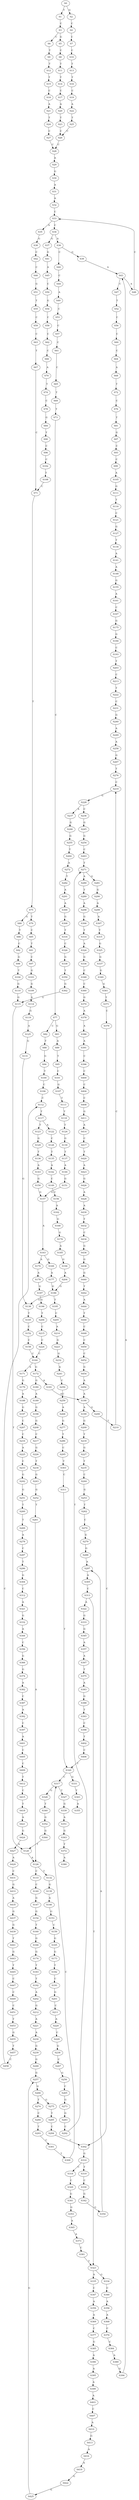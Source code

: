 strict digraph  {
	S0 -> S1 [ label = T ];
	S0 -> S2 [ label = G ];
	S1 -> S3 [ label = C ];
	S2 -> S4 [ label = C ];
	S3 -> S5 [ label = G ];
	S3 -> S6 [ label = C ];
	S4 -> S7 [ label = C ];
	S5 -> S8 [ label = C ];
	S6 -> S9 [ label = T ];
	S7 -> S10 [ label = C ];
	S8 -> S11 [ label = T ];
	S9 -> S12 [ label = T ];
	S10 -> S13 [ label = T ];
	S11 -> S14 [ label = T ];
	S12 -> S15 [ label = T ];
	S13 -> S16 [ label = T ];
	S14 -> S17 [ label = C ];
	S15 -> S18 [ label = C ];
	S16 -> S19 [ label = C ];
	S17 -> S20 [ label = A ];
	S18 -> S21 [ label = A ];
	S19 -> S22 [ label = A ];
	S20 -> S23 [ label = T ];
	S21 -> S24 [ label = T ];
	S22 -> S25 [ label = T ];
	S23 -> S26 [ label = C ];
	S24 -> S27 [ label = C ];
	S25 -> S26 [ label = C ];
	S26 -> S28 [ label = C ];
	S27 -> S28 [ label = C ];
	S28 -> S29 [ label = A ];
	S29 -> S30 [ label = G ];
	S30 -> S31 [ label = A ];
	S31 -> S32 [ label = A ];
	S32 -> S33 [ label = C ];
	S33 -> S34 [ label = C ];
	S33 -> S35 [ label = A ];
	S34 -> S36 [ label = A ];
	S34 -> S37 [ label = G ];
	S35 -> S38 [ label = G ];
	S36 -> S39 [ label = G ];
	S36 -> S40 [ label = C ];
	S37 -> S41 [ label = G ];
	S38 -> S42 [ label = C ];
	S39 -> S43 [ label = A ];
	S40 -> S44 [ label = C ];
	S41 -> S45 [ label = A ];
	S42 -> S46 [ label = C ];
	S43 -> S47 [ label = C ];
	S43 -> S48 [ label = A ];
	S44 -> S49 [ label = A ];
	S45 -> S50 [ label = C ];
	S46 -> S51 [ label = G ];
	S47 -> S52 [ label = T ];
	S48 -> S33 [ label = C ];
	S49 -> S53 [ label = C ];
	S50 -> S54 [ label = G ];
	S51 -> S55 [ label = T ];
	S52 -> S56 [ label = C ];
	S53 -> S57 [ label = C ];
	S54 -> S58 [ label = C ];
	S55 -> S59 [ label = C ];
	S56 -> S60 [ label = C ];
	S57 -> S61 [ label = C ];
	S58 -> S62 [ label = C ];
	S59 -> S63 [ label = C ];
	S60 -> S64 [ label = C ];
	S61 -> S65 [ label = C ];
	S62 -> S66 [ label = C ];
	S63 -> S67 [ label = T ];
	S64 -> S68 [ label = A ];
	S65 -> S69 [ label = T ];
	S66 -> S70 [ label = A ];
	S67 -> S71 [ label = C ];
	S68 -> S72 [ label = T ];
	S69 -> S73 [ label = T ];
	S70 -> S74 [ label = T ];
	S71 -> S75 [ label = T ];
	S72 -> S76 [ label = C ];
	S73 -> S77 [ label = C ];
	S74 -> S78 [ label = C ];
	S75 -> S79 [ label = T ];
	S75 -> S80 [ label = G ];
	S76 -> S81 [ label = T ];
	S77 -> S82 [ label = C ];
	S77 -> S83 [ label = G ];
	S78 -> S84 [ label = G ];
	S79 -> S85 [ label = C ];
	S80 -> S86 [ label = T ];
	S81 -> S87 [ label = G ];
	S82 -> S88 [ label = T ];
	S83 -> S89 [ label = A ];
	S84 -> S90 [ label = T ];
	S85 -> S91 [ label = T ];
	S86 -> S92 [ label = C ];
	S87 -> S93 [ label = C ];
	S88 -> S94 [ label = G ];
	S89 -> S95 [ label = T ];
	S90 -> S96 [ label = C ];
	S91 -> S97 [ label = C ];
	S92 -> S98 [ label = G ];
	S93 -> S99 [ label = C ];
	S94 -> S100 [ label = T ];
	S95 -> S101 [ label = C ];
	S96 -> S102 [ label = C ];
	S97 -> S103 [ label = G ];
	S98 -> S104 [ label = T ];
	S99 -> S105 [ label = A ];
	S100 -> S106 [ label = C ];
	S101 -> S107 [ label = G ];
	S102 -> S108 [ label = T ];
	S103 -> S109 [ label = G ];
	S104 -> S110 [ label = G ];
	S105 -> S111 [ label = G ];
	S106 -> S112 [ label = C ];
	S107 -> S113 [ label = T ];
	S108 -> S71 [ label = C ];
	S109 -> S114 [ label = A ];
	S110 -> S115 [ label = G ];
	S111 -> S116 [ label = T ];
	S112 -> S117 [ label = T ];
	S113 -> S118 [ label = T ];
	S114 -> S119 [ label = G ];
	S115 -> S120 [ label = T ];
	S116 -> S121 [ label = C ];
	S117 -> S122 [ label = A ];
	S117 -> S123 [ label = T ];
	S118 -> S124 [ label = T ];
	S119 -> S125 [ label = A ];
	S120 -> S126 [ label = A ];
	S121 -> S127 [ label = G ];
	S122 -> S128 [ label = C ];
	S123 -> S129 [ label = G ];
	S124 -> S130 [ label = G ];
	S125 -> S131 [ label = G ];
	S126 -> S132 [ label = T ];
	S126 -> S133 [ label = C ];
	S127 -> S134 [ label = T ];
	S128 -> S135 [ label = T ];
	S129 -> S136 [ label = T ];
	S130 -> S137 [ label = T ];
	S131 -> S138 [ label = G ];
	S132 -> S139 [ label = G ];
	S133 -> S140 [ label = C ];
	S134 -> S141 [ label = A ];
	S135 -> S142 [ label = A ];
	S136 -> S143 [ label = A ];
	S137 -> S144 [ label = A ];
	S138 -> S145 [ label = T ];
	S139 -> S146 [ label = A ];
	S140 -> S147 [ label = G ];
	S141 -> S148 [ label = A ];
	S142 -> S149 [ label = C ];
	S143 -> S150 [ label = G ];
	S144 -> S151 [ label = G ];
	S145 -> S152 [ label = C ];
	S146 -> S153 [ label = G ];
	S147 -> S154 [ label = G ];
	S148 -> S155 [ label = G ];
	S149 -> S156 [ label = C ];
	S150 -> S157 [ label = G ];
	S151 -> S157 [ label = G ];
	S152 -> S158 [ label = C ];
	S153 -> S159 [ label = C ];
	S154 -> S160 [ label = T ];
	S155 -> S161 [ label = A ];
	S156 -> S162 [ label = A ];
	S157 -> S163 [ label = A ];
	S158 -> S164 [ label = C ];
	S159 -> S165 [ label = G ];
	S160 -> S166 [ label = G ];
	S161 -> S167 [ label = C ];
	S162 -> S168 [ label = G ];
	S163 -> S169 [ label = G ];
	S163 -> S170 [ label = A ];
	S164 -> S171 [ label = A ];
	S164 -> S172 [ label = G ];
	S165 -> S173 [ label = G ];
	S166 -> S174 [ label = G ];
	S167 -> S175 [ label = G ];
	S168 -> S176 [ label = G ];
	S169 -> S177 [ label = A ];
	S170 -> S178 [ label = A ];
	S171 -> S179 [ label = G ];
	S172 -> S180 [ label = G ];
	S172 -> S181 [ label = A ];
	S173 -> S182 [ label = T ];
	S174 -> S183 [ label = T ];
	S175 -> S184 [ label = G ];
	S176 -> S185 [ label = A ];
	S177 -> S186 [ label = G ];
	S178 -> S187 [ label = G ];
	S179 -> S188 [ label = A ];
	S180 -> S189 [ label = A ];
	S181 -> S190 [ label = A ];
	S182 -> S191 [ label = C ];
	S183 -> S192 [ label = T ];
	S184 -> S193 [ label = C ];
	S185 -> S194 [ label = G ];
	S186 -> S195 [ label = T ];
	S186 -> S138 [ label = G ];
	S187 -> S196 [ label = G ];
	S188 -> S197 [ label = G ];
	S189 -> S198 [ label = G ];
	S190 -> S199 [ label = A ];
	S190 -> S200 [ label = G ];
	S191 -> S201 [ label = G ];
	S192 -> S202 [ label = A ];
	S193 -> S203 [ label = T ];
	S194 -> S204 [ label = A ];
	S195 -> S205 [ label = C ];
	S196 -> S206 [ label = T ];
	S197 -> S207 [ label = C ];
	S198 -> S208 [ label = G ];
	S199 -> S209 [ label = G ];
	S200 -> S210 [ label = T ];
	S201 -> S211 [ label = C ];
	S202 -> S212 [ label = G ];
	S203 -> S213 [ label = C ];
	S204 -> S186 [ label = G ];
	S205 -> S214 [ label = A ];
	S206 -> S215 [ label = C ];
	S207 -> S216 [ label = C ];
	S208 -> S217 [ label = C ];
	S209 -> S218 [ label = T ];
	S210 -> S219 [ label = C ];
	S211 -> S220 [ label = A ];
	S212 -> S221 [ label = A ];
	S213 -> S222 [ label = T ];
	S214 -> S223 [ label = G ];
	S215 -> S224 [ label = C ];
	S216 -> S225 [ label = A ];
	S217 -> S226 [ label = G ];
	S218 -> S227 [ label = G ];
	S219 -> S228 [ label = G ];
	S220 -> S229 [ label = C ];
	S221 -> S230 [ label = A ];
	S222 -> S231 [ label = C ];
	S223 -> S232 [ label = G ];
	S224 -> S164 [ label = C ];
	S225 -> S233 [ label = C ];
	S226 -> S234 [ label = T ];
	S227 -> S235 [ label = T ];
	S228 -> S236 [ label = C ];
	S228 -> S237 [ label = A ];
	S229 -> S238 [ label = G ];
	S230 -> S239 [ label = G ];
	S231 -> S240 [ label = G ];
	S232 -> S241 [ label = A ];
	S233 -> S242 [ label = G ];
	S234 -> S243 [ label = G ];
	S235 -> S244 [ label = C ];
	S236 -> S245 [ label = G ];
	S237 -> S246 [ label = G ];
	S238 -> S247 [ label = C ];
	S239 -> S248 [ label = G ];
	S240 -> S249 [ label = A ];
	S241 -> S250 [ label = C ];
	S242 -> S251 [ label = G ];
	S243 -> S252 [ label = G ];
	S244 -> S253 [ label = G ];
	S245 -> S254 [ label = G ];
	S246 -> S255 [ label = G ];
	S247 -> S256 [ label = G ];
	S248 -> S257 [ label = G ];
	S249 -> S258 [ label = A ];
	S250 -> S259 [ label = C ];
	S251 -> S260 [ label = T ];
	S252 -> S261 [ label = T ];
	S253 -> S262 [ label = T ];
	S254 -> S263 [ label = C ];
	S255 -> S264 [ label = T ];
	S256 -> S265 [ label = C ];
	S257 -> S266 [ label = G ];
	S258 -> S267 [ label = G ];
	S259 -> S268 [ label = A ];
	S260 -> S269 [ label = T ];
	S261 -> S126 [ label = A ];
	S262 -> S270 [ label = C ];
	S263 -> S271 [ label = T ];
	S264 -> S272 [ label = A ];
	S265 -> S273 [ label = G ];
	S266 -> S274 [ label = T ];
	S266 -> S275 [ label = G ];
	S267 -> S276 [ label = T ];
	S268 -> S277 [ label = G ];
	S269 -> S278 [ label = A ];
	S270 -> S279 [ label = G ];
	S271 -> S280 [ label = A ];
	S271 -> S281 [ label = G ];
	S272 -> S282 [ label = T ];
	S273 -> S283 [ label = G ];
	S274 -> S284 [ label = C ];
	S275 -> S285 [ label = T ];
	S276 -> S219 [ label = C ];
	S277 -> S286 [ label = T ];
	S278 -> S287 [ label = C ];
	S279 -> S288 [ label = G ];
	S280 -> S289 [ label = T ];
	S281 -> S290 [ label = G ];
	S282 -> S291 [ label = A ];
	S283 -> S292 [ label = C ];
	S284 -> S293 [ label = T ];
	S285 -> S294 [ label = C ];
	S286 -> S295 [ label = C ];
	S287 -> S296 [ label = T ];
	S288 -> S297 [ label = A ];
	S289 -> S298 [ label = A ];
	S290 -> S299 [ label = A ];
	S291 -> S300 [ label = A ];
	S292 -> S271 [ label = T ];
	S293 -> S301 [ label = C ];
	S294 -> S302 [ label = C ];
	S295 -> S303 [ label = T ];
	S296 -> S304 [ label = G ];
	S297 -> S305 [ label = A ];
	S298 -> S306 [ label = G ];
	S299 -> S307 [ label = A ];
	S300 -> S308 [ label = G ];
	S301 -> S309 [ label = T ];
	S302 -> S310 [ label = G ];
	S303 -> S311 [ label = C ];
	S304 -> S312 [ label = C ];
	S305 -> S313 [ label = C ];
	S306 -> S314 [ label = T ];
	S307 -> S315 [ label = T ];
	S308 -> S316 [ label = T ];
	S309 -> S317 [ label = C ];
	S310 -> S318 [ label = C ];
	S310 -> S319 [ label = T ];
	S311 -> S320 [ label = T ];
	S312 -> S321 [ label = A ];
	S313 -> S322 [ label = A ];
	S313 -> S323 [ label = T ];
	S314 -> S324 [ label = A ];
	S315 -> S325 [ label = G ];
	S316 -> S326 [ label = C ];
	S317 -> S327 [ label = T ];
	S317 -> S328 [ label = G ];
	S318 -> S329 [ label = C ];
	S319 -> S330 [ label = C ];
	S320 -> S317 [ label = C ];
	S320 -> S331 [ label = G ];
	S321 -> S332 [ label = G ];
	S322 -> S333 [ label = G ];
	S323 -> S334 [ label = G ];
	S323 -> S335 [ label = A ];
	S324 -> S336 [ label = G ];
	S325 -> S337 [ label = G ];
	S326 -> S338 [ label = G ];
	S327 -> S339 [ label = G ];
	S328 -> S340 [ label = T ];
	S329 -> S341 [ label = G ];
	S330 -> S342 [ label = G ];
	S331 -> S343 [ label = T ];
	S332 -> S344 [ label = A ];
	S333 -> S345 [ label = G ];
	S334 -> S346 [ label = C ];
	S335 -> S347 [ label = C ];
	S336 -> S348 [ label = C ];
	S337 -> S349 [ label = G ];
	S338 -> S350 [ label = T ];
	S339 -> S351 [ label = A ];
	S340 -> S352 [ label = G ];
	S341 -> S353 [ label = G ];
	S342 -> S354 [ label = G ];
	S343 -> S355 [ label = A ];
	S344 -> S356 [ label = C ];
	S345 -> S357 [ label = A ];
	S346 -> S358 [ label = A ];
	S347 -> S359 [ label = A ];
	S348 -> S360 [ label = C ];
	S349 -> S361 [ label = G ];
	S350 -> S362 [ label = G ];
	S351 -> S363 [ label = G ];
	S352 -> S364 [ label = G ];
	S353 -> S365 [ label = A ];
	S354 -> S297 [ label = A ];
	S356 -> S366 [ label = G ];
	S357 -> S367 [ label = A ];
	S358 -> S368 [ label = A ];
	S359 -> S369 [ label = A ];
	S360 -> S370 [ label = G ];
	S361 -> S371 [ label = T ];
	S362 -> S115 [ label = G ];
	S363 -> S372 [ label = T ];
	S364 -> S120 [ label = T ];
	S365 -> S373 [ label = A ];
	S366 -> S374 [ label = G ];
	S367 -> S375 [ label = T ];
	S368 -> S376 [ label = C ];
	S369 -> S377 [ label = C ];
	S370 -> S378 [ label = A ];
	S371 -> S379 [ label = C ];
	S372 -> S380 [ label = A ];
	S373 -> S381 [ label = C ];
	S374 -> S382 [ label = A ];
	S375 -> S383 [ label = A ];
	S376 -> S384 [ label = C ];
	S377 -> S385 [ label = G ];
	S378 -> S386 [ label = A ];
	S379 -> S302 [ label = C ];
	S381 -> S323 [ label = T ];
	S382 -> S387 [ label = C ];
	S383 -> S388 [ label = G ];
	S384 -> S389 [ label = A ];
	S385 -> S390 [ label = A ];
	S386 -> S391 [ label = A ];
	S387 -> S392 [ label = A ];
	S388 -> S393 [ label = T ];
	S389 -> S394 [ label = G ];
	S390 -> S395 [ label = A ];
	S391 -> S396 [ label = C ];
	S392 -> S397 [ label = C ];
	S393 -> S398 [ label = C ];
	S394 -> S43 [ label = A ];
	S395 -> S399 [ label = A ];
	S396 -> S400 [ label = C ];
	S397 -> S401 [ label = A ];
	S398 -> S402 [ label = T ];
	S399 -> S403 [ label = A ];
	S400 -> S404 [ label = C ];
	S401 -> S405 [ label = C ];
	S402 -> S406 [ label = C ];
	S403 -> S407 [ label = C ];
	S404 -> S408 [ label = C ];
	S405 -> S409 [ label = C ];
	S406 -> S320 [ label = T ];
	S407 -> S410 [ label = A ];
	S408 -> S411 [ label = G ];
	S409 -> S412 [ label = T ];
	S410 -> S413 [ label = G ];
	S411 -> S414 [ label = A ];
	S412 -> S415 [ label = C ];
	S413 -> S416 [ label = A ];
	S414 -> S417 [ label = C ];
	S415 -> S418 [ label = T ];
	S416 -> S419 [ label = A ];
	S417 -> S420 [ label = T ];
	S418 -> S421 [ label = A ];
	S419 -> S422 [ label = G ];
	S420 -> S423 [ label = A ];
	S421 -> S424 [ label = G ];
	S422 -> S425 [ label = G ];
	S423 -> S426 [ label = G ];
	S424 -> S427 [ label = A ];
	S425 -> S257 [ label = G ];
	S426 -> S428 [ label = A ];
	S427 -> S429 [ label = A ];
	S428 -> S430 [ label = A ];
	S429 -> S431 [ label = C ];
	S430 -> S432 [ label = T ];
	S431 -> S433 [ label = G ];
	S432 -> S434 [ label = C ];
	S433 -> S435 [ label = A ];
	S434 -> S436 [ label = G ];
	S435 -> S437 [ label = G ];
	S436 -> S438 [ label = G ];
	S437 -> S439 [ label = G ];
	S438 -> S440 [ label = G ];
	S439 -> S441 [ label = T ];
	S440 -> S442 [ label = T ];
	S441 -> S443 [ label = G ];
	S442 -> S444 [ label = A ];
	S443 -> S445 [ label = T ];
	S444 -> S446 [ label = T ];
	S445 -> S447 [ label = C ];
	S446 -> S448 [ label = C ];
	S447 -> S449 [ label = C ];
	S448 -> S450 [ label = C ];
	S449 -> S451 [ label = C ];
	S450 -> S452 [ label = C ];
	S451 -> S453 [ label = T ];
	S452 -> S454 [ label = G ];
	S453 -> S455 [ label = G ];
	S454 -> S456 [ label = A ];
	S455 -> S457 [ label = T ];
	S456 -> S190 [ label = A ];
	S457 -> S458 [ label = C ];
	S458 -> S112 [ label = C ];
}
